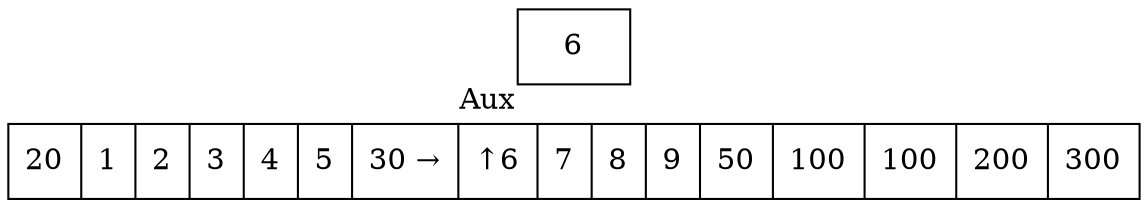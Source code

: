 digraph G{ node [shape = record ];
 rankdir=LR;X[label="{ 20|1|2|3|4|5|30|6|7|8|9|50|100|100|200|300}"]X[label="{ 20|1|2|3|4|5|30 → | ↑ 6|7|8|9|50|100|100|200|300}"]
2[label="{6}"xlabel="Aux"]
}

